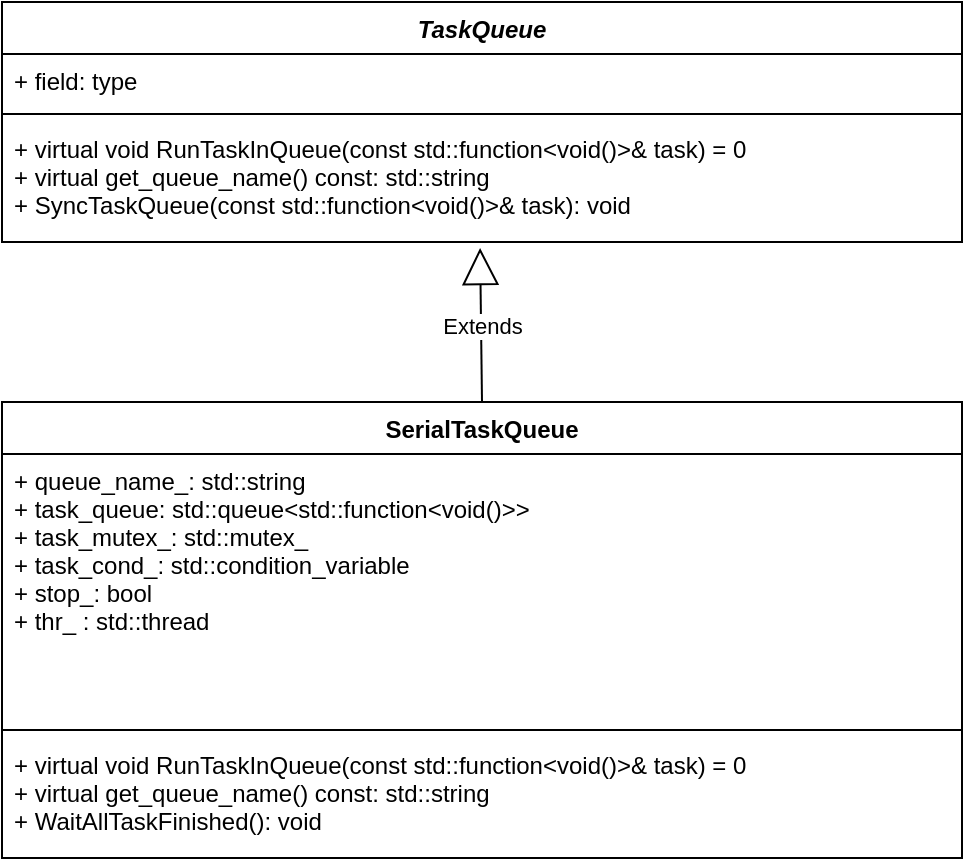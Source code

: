<mxfile version="20.0.1" type="github">
  <diagram id="kLmN4EKAB4e_yHycUZNa" name="Page-1">
    <mxGraphModel dx="1386" dy="756" grid="1" gridSize="10" guides="1" tooltips="1" connect="1" arrows="1" fold="1" page="1" pageScale="1" pageWidth="850" pageHeight="1100" math="0" shadow="0">
      <root>
        <mxCell id="0" />
        <mxCell id="1" parent="0" />
        <mxCell id="GphbjgsX8QSrk0KPlg3Y-2" value="TaskQueue" style="swimlane;fontStyle=3;align=center;verticalAlign=top;childLayout=stackLayout;horizontal=1;startSize=26;horizontalStack=0;resizeParent=1;resizeParentMax=0;resizeLast=0;collapsible=1;marginBottom=0;" vertex="1" parent="1">
          <mxGeometry x="120" y="40" width="480" height="120" as="geometry" />
        </mxCell>
        <mxCell id="GphbjgsX8QSrk0KPlg3Y-3" value="+ field: type" style="text;strokeColor=none;fillColor=none;align=left;verticalAlign=top;spacingLeft=4;spacingRight=4;overflow=hidden;rotatable=0;points=[[0,0.5],[1,0.5]];portConstraint=eastwest;" vertex="1" parent="GphbjgsX8QSrk0KPlg3Y-2">
          <mxGeometry y="26" width="480" height="26" as="geometry" />
        </mxCell>
        <mxCell id="GphbjgsX8QSrk0KPlg3Y-4" value="" style="line;strokeWidth=1;fillColor=none;align=left;verticalAlign=middle;spacingTop=-1;spacingLeft=3;spacingRight=3;rotatable=0;labelPosition=right;points=[];portConstraint=eastwest;" vertex="1" parent="GphbjgsX8QSrk0KPlg3Y-2">
          <mxGeometry y="52" width="480" height="8" as="geometry" />
        </mxCell>
        <mxCell id="GphbjgsX8QSrk0KPlg3Y-5" value="+ virtual void RunTaskInQueue(const std::function&lt;void()&gt;&amp; task) = 0&#xa;+ virtual get_queue_name() const: std::string&#xa;+ SyncTaskQueue(const std::function&lt;void()&gt;&amp; task): void&#xa;" style="text;strokeColor=none;fillColor=none;align=left;verticalAlign=top;spacingLeft=4;spacingRight=4;overflow=hidden;rotatable=0;points=[[0,0.5],[1,0.5]];portConstraint=eastwest;" vertex="1" parent="GphbjgsX8QSrk0KPlg3Y-2">
          <mxGeometry y="60" width="480" height="60" as="geometry" />
        </mxCell>
        <mxCell id="GphbjgsX8QSrk0KPlg3Y-6" value="SerialTaskQueue" style="swimlane;fontStyle=1;align=center;verticalAlign=top;childLayout=stackLayout;horizontal=1;startSize=26;horizontalStack=0;resizeParent=1;resizeParentMax=0;resizeLast=0;collapsible=1;marginBottom=0;" vertex="1" parent="1">
          <mxGeometry x="120" y="240" width="480" height="228" as="geometry" />
        </mxCell>
        <mxCell id="GphbjgsX8QSrk0KPlg3Y-7" value="+ queue_name_: std::string&#xa;+ task_queue: std::queue&lt;std::function&lt;void()&gt;&gt;&#xa;+ task_mutex_: std::mutex_&#xa;+ task_cond_: std::condition_variable&#xa;+ stop_: bool&#xa;+ thr_ : std::thread&#xa;" style="text;strokeColor=none;fillColor=none;align=left;verticalAlign=top;spacingLeft=4;spacingRight=4;overflow=hidden;rotatable=0;points=[[0,0.5],[1,0.5]];portConstraint=eastwest;" vertex="1" parent="GphbjgsX8QSrk0KPlg3Y-6">
          <mxGeometry y="26" width="480" height="134" as="geometry" />
        </mxCell>
        <mxCell id="GphbjgsX8QSrk0KPlg3Y-8" value="" style="line;strokeWidth=1;fillColor=none;align=left;verticalAlign=middle;spacingTop=-1;spacingLeft=3;spacingRight=3;rotatable=0;labelPosition=right;points=[];portConstraint=eastwest;" vertex="1" parent="GphbjgsX8QSrk0KPlg3Y-6">
          <mxGeometry y="160" width="480" height="8" as="geometry" />
        </mxCell>
        <mxCell id="GphbjgsX8QSrk0KPlg3Y-9" value="+ virtual void RunTaskInQueue(const std::function&lt;void()&gt;&amp; task) = 0&#xa;+ virtual get_queue_name() const: std::string&#xa;+ WaitAllTaskFinished(): void" style="text;strokeColor=none;fillColor=none;align=left;verticalAlign=top;spacingLeft=4;spacingRight=4;overflow=hidden;rotatable=0;points=[[0,0.5],[1,0.5]];portConstraint=eastwest;" vertex="1" parent="GphbjgsX8QSrk0KPlg3Y-6">
          <mxGeometry y="168" width="480" height="60" as="geometry" />
        </mxCell>
        <mxCell id="GphbjgsX8QSrk0KPlg3Y-10" value="Extends" style="endArrow=block;endSize=16;endFill=0;html=1;rounded=0;entryX=0.498;entryY=1.05;entryDx=0;entryDy=0;entryPerimeter=0;exitX=0.5;exitY=0;exitDx=0;exitDy=0;" edge="1" parent="1" source="GphbjgsX8QSrk0KPlg3Y-6" target="GphbjgsX8QSrk0KPlg3Y-5">
          <mxGeometry width="160" relative="1" as="geometry">
            <mxPoint x="340" y="220" as="sourcePoint" />
            <mxPoint x="310" y="180" as="targetPoint" />
          </mxGeometry>
        </mxCell>
      </root>
    </mxGraphModel>
  </diagram>
</mxfile>
